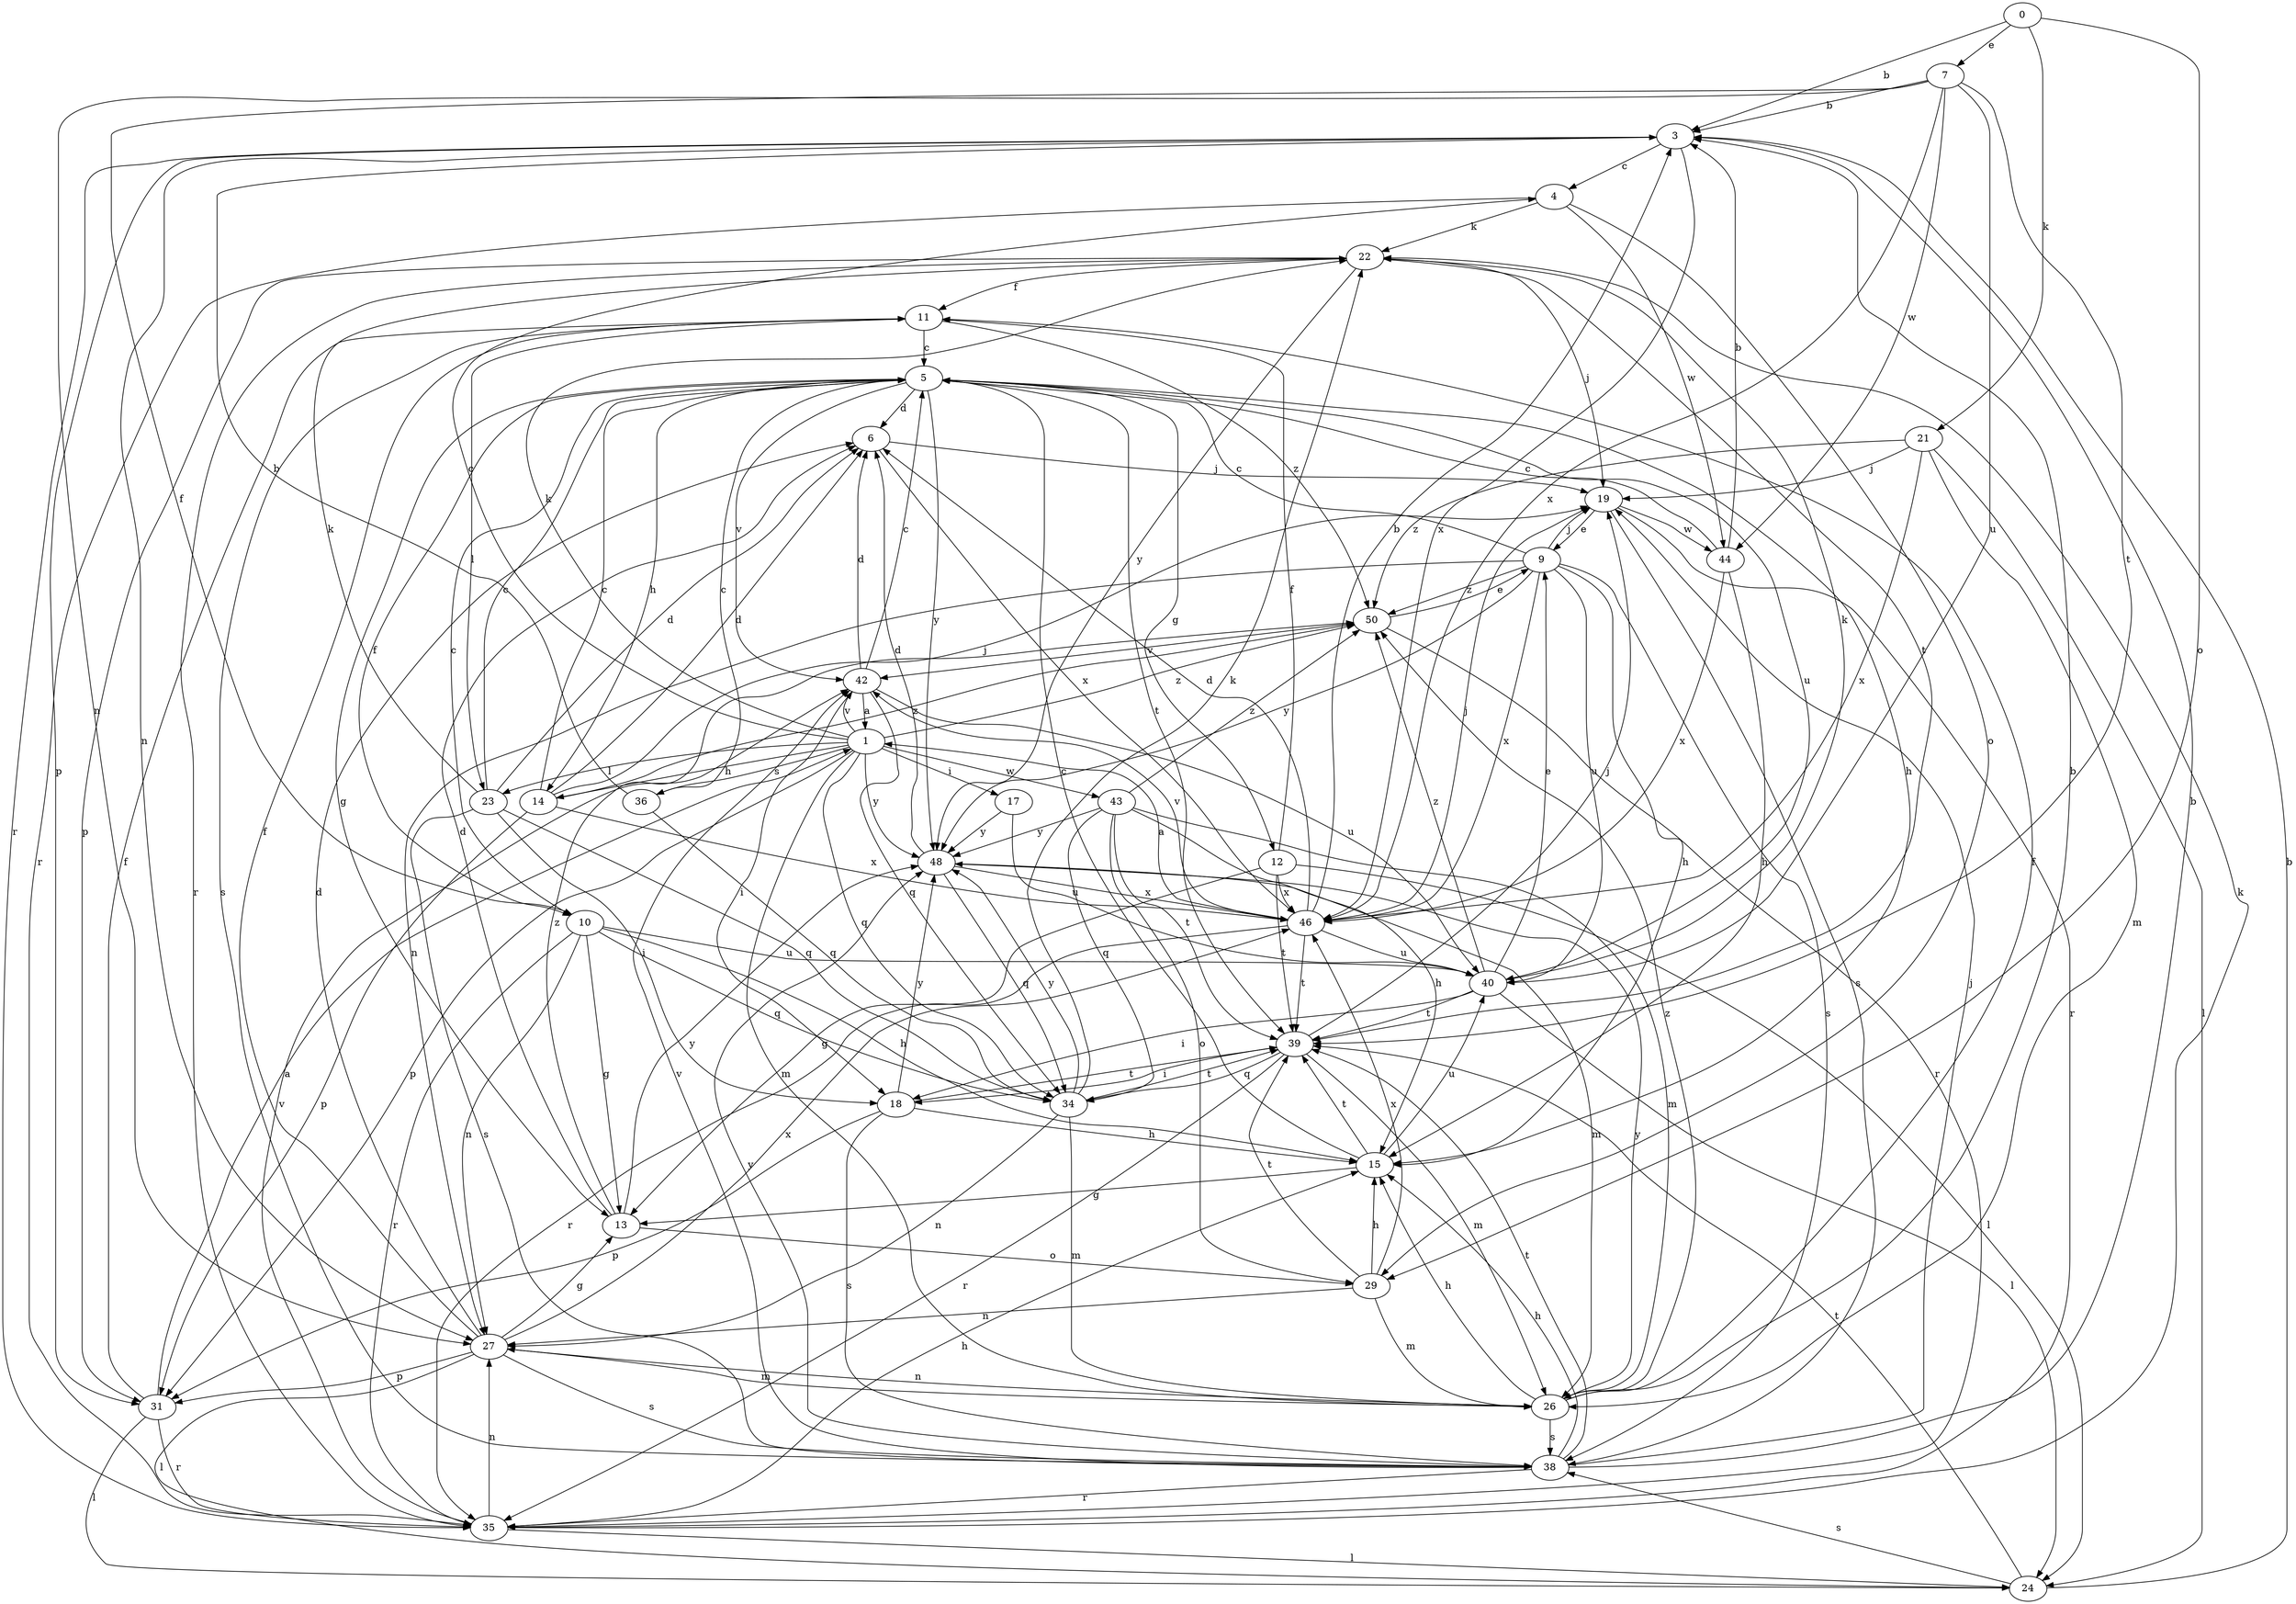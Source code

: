 strict digraph  {
0;
1;
3;
4;
5;
6;
7;
9;
10;
11;
12;
13;
14;
15;
17;
18;
19;
21;
22;
23;
24;
26;
27;
29;
31;
34;
35;
36;
38;
39;
40;
42;
43;
44;
46;
48;
50;
0 -> 3  [label=b];
0 -> 7  [label=e];
0 -> 21  [label=k];
0 -> 29  [label=o];
1 -> 4  [label=c];
1 -> 14  [label=h];
1 -> 17  [label=i];
1 -> 22  [label=k];
1 -> 23  [label=l];
1 -> 26  [label=m];
1 -> 31  [label=p];
1 -> 34  [label=q];
1 -> 36  [label=s];
1 -> 42  [label=v];
1 -> 43  [label=w];
1 -> 48  [label=y];
1 -> 50  [label=z];
3 -> 4  [label=c];
3 -> 27  [label=n];
3 -> 31  [label=p];
3 -> 35  [label=r];
3 -> 46  [label=x];
4 -> 22  [label=k];
4 -> 29  [label=o];
4 -> 35  [label=r];
4 -> 44  [label=w];
5 -> 6  [label=d];
5 -> 10  [label=f];
5 -> 12  [label=g];
5 -> 13  [label=g];
5 -> 14  [label=h];
5 -> 15  [label=h];
5 -> 39  [label=t];
5 -> 40  [label=u];
5 -> 42  [label=v];
5 -> 48  [label=y];
6 -> 19  [label=j];
6 -> 46  [label=x];
7 -> 3  [label=b];
7 -> 10  [label=f];
7 -> 27  [label=n];
7 -> 39  [label=t];
7 -> 40  [label=u];
7 -> 44  [label=w];
7 -> 46  [label=x];
9 -> 5  [label=c];
9 -> 15  [label=h];
9 -> 19  [label=j];
9 -> 27  [label=n];
9 -> 38  [label=s];
9 -> 40  [label=u];
9 -> 46  [label=x];
9 -> 48  [label=y];
9 -> 50  [label=z];
10 -> 5  [label=c];
10 -> 13  [label=g];
10 -> 15  [label=h];
10 -> 27  [label=n];
10 -> 34  [label=q];
10 -> 35  [label=r];
10 -> 40  [label=u];
11 -> 5  [label=c];
11 -> 23  [label=l];
11 -> 38  [label=s];
11 -> 50  [label=z];
12 -> 11  [label=f];
12 -> 13  [label=g];
12 -> 24  [label=l];
12 -> 39  [label=t];
12 -> 46  [label=x];
13 -> 6  [label=d];
13 -> 29  [label=o];
13 -> 48  [label=y];
13 -> 50  [label=z];
14 -> 5  [label=c];
14 -> 6  [label=d];
14 -> 19  [label=j];
14 -> 31  [label=p];
14 -> 46  [label=x];
14 -> 50  [label=z];
15 -> 5  [label=c];
15 -> 13  [label=g];
15 -> 39  [label=t];
15 -> 40  [label=u];
17 -> 40  [label=u];
17 -> 48  [label=y];
18 -> 15  [label=h];
18 -> 31  [label=p];
18 -> 38  [label=s];
18 -> 39  [label=t];
18 -> 48  [label=y];
19 -> 9  [label=e];
19 -> 35  [label=r];
19 -> 38  [label=s];
19 -> 44  [label=w];
21 -> 19  [label=j];
21 -> 24  [label=l];
21 -> 26  [label=m];
21 -> 46  [label=x];
21 -> 50  [label=z];
22 -> 11  [label=f];
22 -> 19  [label=j];
22 -> 31  [label=p];
22 -> 35  [label=r];
22 -> 39  [label=t];
22 -> 48  [label=y];
23 -> 5  [label=c];
23 -> 6  [label=d];
23 -> 18  [label=i];
23 -> 22  [label=k];
23 -> 34  [label=q];
23 -> 38  [label=s];
24 -> 3  [label=b];
24 -> 38  [label=s];
24 -> 39  [label=t];
26 -> 3  [label=b];
26 -> 11  [label=f];
26 -> 15  [label=h];
26 -> 27  [label=n];
26 -> 38  [label=s];
26 -> 48  [label=y];
26 -> 50  [label=z];
27 -> 6  [label=d];
27 -> 11  [label=f];
27 -> 13  [label=g];
27 -> 24  [label=l];
27 -> 26  [label=m];
27 -> 31  [label=p];
27 -> 38  [label=s];
27 -> 46  [label=x];
29 -> 15  [label=h];
29 -> 26  [label=m];
29 -> 27  [label=n];
29 -> 39  [label=t];
29 -> 46  [label=x];
31 -> 1  [label=a];
31 -> 11  [label=f];
31 -> 24  [label=l];
31 -> 35  [label=r];
34 -> 22  [label=k];
34 -> 26  [label=m];
34 -> 27  [label=n];
34 -> 39  [label=t];
34 -> 48  [label=y];
35 -> 15  [label=h];
35 -> 22  [label=k];
35 -> 24  [label=l];
35 -> 27  [label=n];
35 -> 42  [label=v];
36 -> 3  [label=b];
36 -> 5  [label=c];
36 -> 34  [label=q];
38 -> 3  [label=b];
38 -> 15  [label=h];
38 -> 19  [label=j];
38 -> 35  [label=r];
38 -> 39  [label=t];
38 -> 42  [label=v];
38 -> 48  [label=y];
39 -> 18  [label=i];
39 -> 19  [label=j];
39 -> 26  [label=m];
39 -> 34  [label=q];
39 -> 35  [label=r];
40 -> 9  [label=e];
40 -> 18  [label=i];
40 -> 22  [label=k];
40 -> 24  [label=l];
40 -> 39  [label=t];
40 -> 50  [label=z];
42 -> 1  [label=a];
42 -> 5  [label=c];
42 -> 6  [label=d];
42 -> 18  [label=i];
42 -> 34  [label=q];
42 -> 40  [label=u];
43 -> 15  [label=h];
43 -> 26  [label=m];
43 -> 29  [label=o];
43 -> 34  [label=q];
43 -> 39  [label=t];
43 -> 48  [label=y];
43 -> 50  [label=z];
44 -> 3  [label=b];
44 -> 5  [label=c];
44 -> 15  [label=h];
44 -> 46  [label=x];
46 -> 1  [label=a];
46 -> 3  [label=b];
46 -> 6  [label=d];
46 -> 19  [label=j];
46 -> 35  [label=r];
46 -> 39  [label=t];
46 -> 40  [label=u];
46 -> 42  [label=v];
48 -> 6  [label=d];
48 -> 26  [label=m];
48 -> 34  [label=q];
48 -> 46  [label=x];
50 -> 9  [label=e];
50 -> 35  [label=r];
50 -> 42  [label=v];
}
